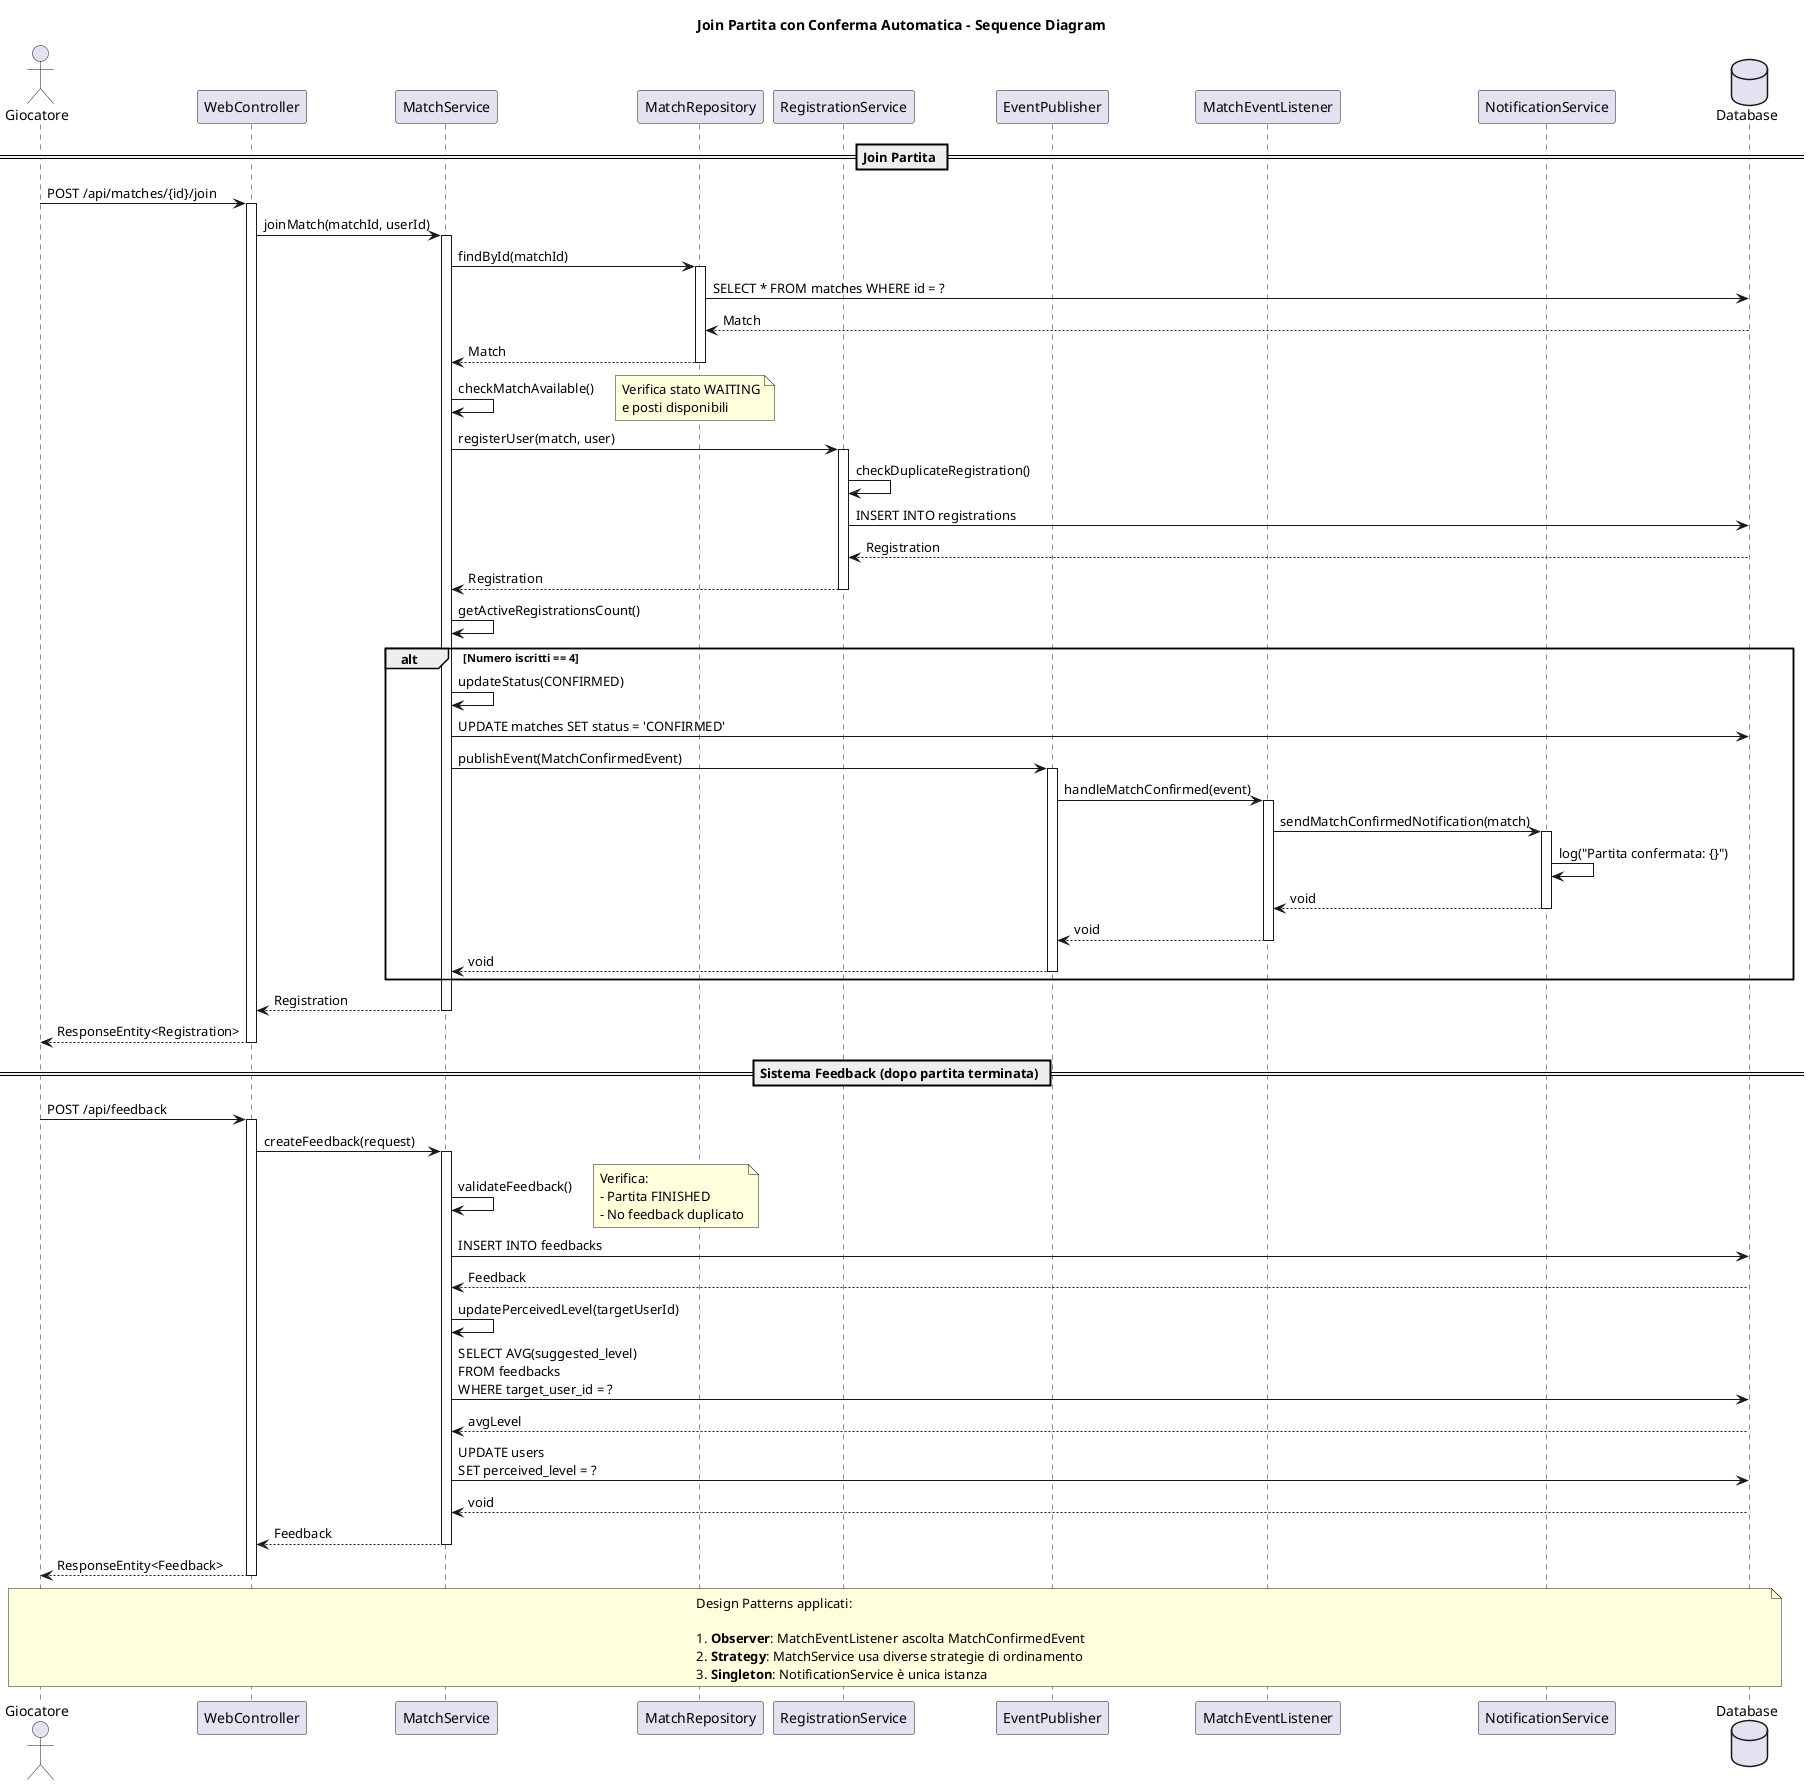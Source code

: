 @startuml Sequence Diagram - App Padel

title Join Partita con Conferma Automatica - Sequence Diagram

actor "Giocatore" as player
participant "WebController" as web
participant "MatchService" as service
participant "MatchRepository" as repo
participant "RegistrationService" as regService
participant "EventPublisher" as publisher
participant "MatchEventListener" as listener
participant "NotificationService" as notif
database "Database" as db

== Join Partita ==

player -> web: POST /api/matches/{id}/join
activate web

web -> service: joinMatch(matchId, userId)
activate service

service -> repo: findById(matchId)
activate repo
repo -> db: SELECT * FROM matches WHERE id = ?
db --> repo: Match
repo --> service: Match
deactivate repo

service -> service: checkMatchAvailable()
note right: Verifica stato WAITING\ne posti disponibili

service -> regService: registerUser(match, user)
activate regService

regService -> regService: checkDuplicateRegistration()

regService -> db: INSERT INTO registrations
db --> regService: Registration
regService --> service: Registration
deactivate regService

service -> service: getActiveRegistrationsCount()
alt Numero iscritti == 4
    
    service -> service: updateStatus(CONFIRMED)
    service -> db: UPDATE matches SET status = 'CONFIRMED'
    
    service -> publisher: publishEvent(MatchConfirmedEvent)
    activate publisher
    
    publisher -> listener: handleMatchConfirmed(event)
    activate listener
    
    listener -> notif: sendMatchConfirmedNotification(match)
    activate notif
    notif -> notif: log("Partita confermata: {}")
    notif --> listener: void
    deactivate notif
    
    listener --> publisher: void
    deactivate listener
    
    publisher --> service: void
    deactivate publisher
    
end

service --> web: Registration
deactivate service

web --> player: ResponseEntity<Registration>
deactivate web

== Sistema Feedback (dopo partita terminata) ==

player -> web: POST /api/feedback
activate web

web -> service: createFeedback(request)
activate service

service -> service: validateFeedback()
note right: Verifica:\n- Partita FINISHED\n- No feedback duplicato

service -> db: INSERT INTO feedbacks
db --> service: Feedback

service -> service: updatePerceivedLevel(targetUserId)

service -> db: SELECT AVG(suggested_level)\nFROM feedbacks\nWHERE target_user_id = ?
db --> service: avgLevel

service -> db: UPDATE users\nSET perceived_level = ?
db --> service: void

service --> web: Feedback
deactivate service

web --> player: ResponseEntity<Feedback>
deactivate web

note over player, db
  Design Patterns applicati:
  
  1. **Observer**: MatchEventListener ascolta MatchConfirmedEvent
  2. **Strategy**: MatchService usa diverse strategie di ordinamento
  3. **Singleton**: NotificationService è unica istanza
end note

@enduml
